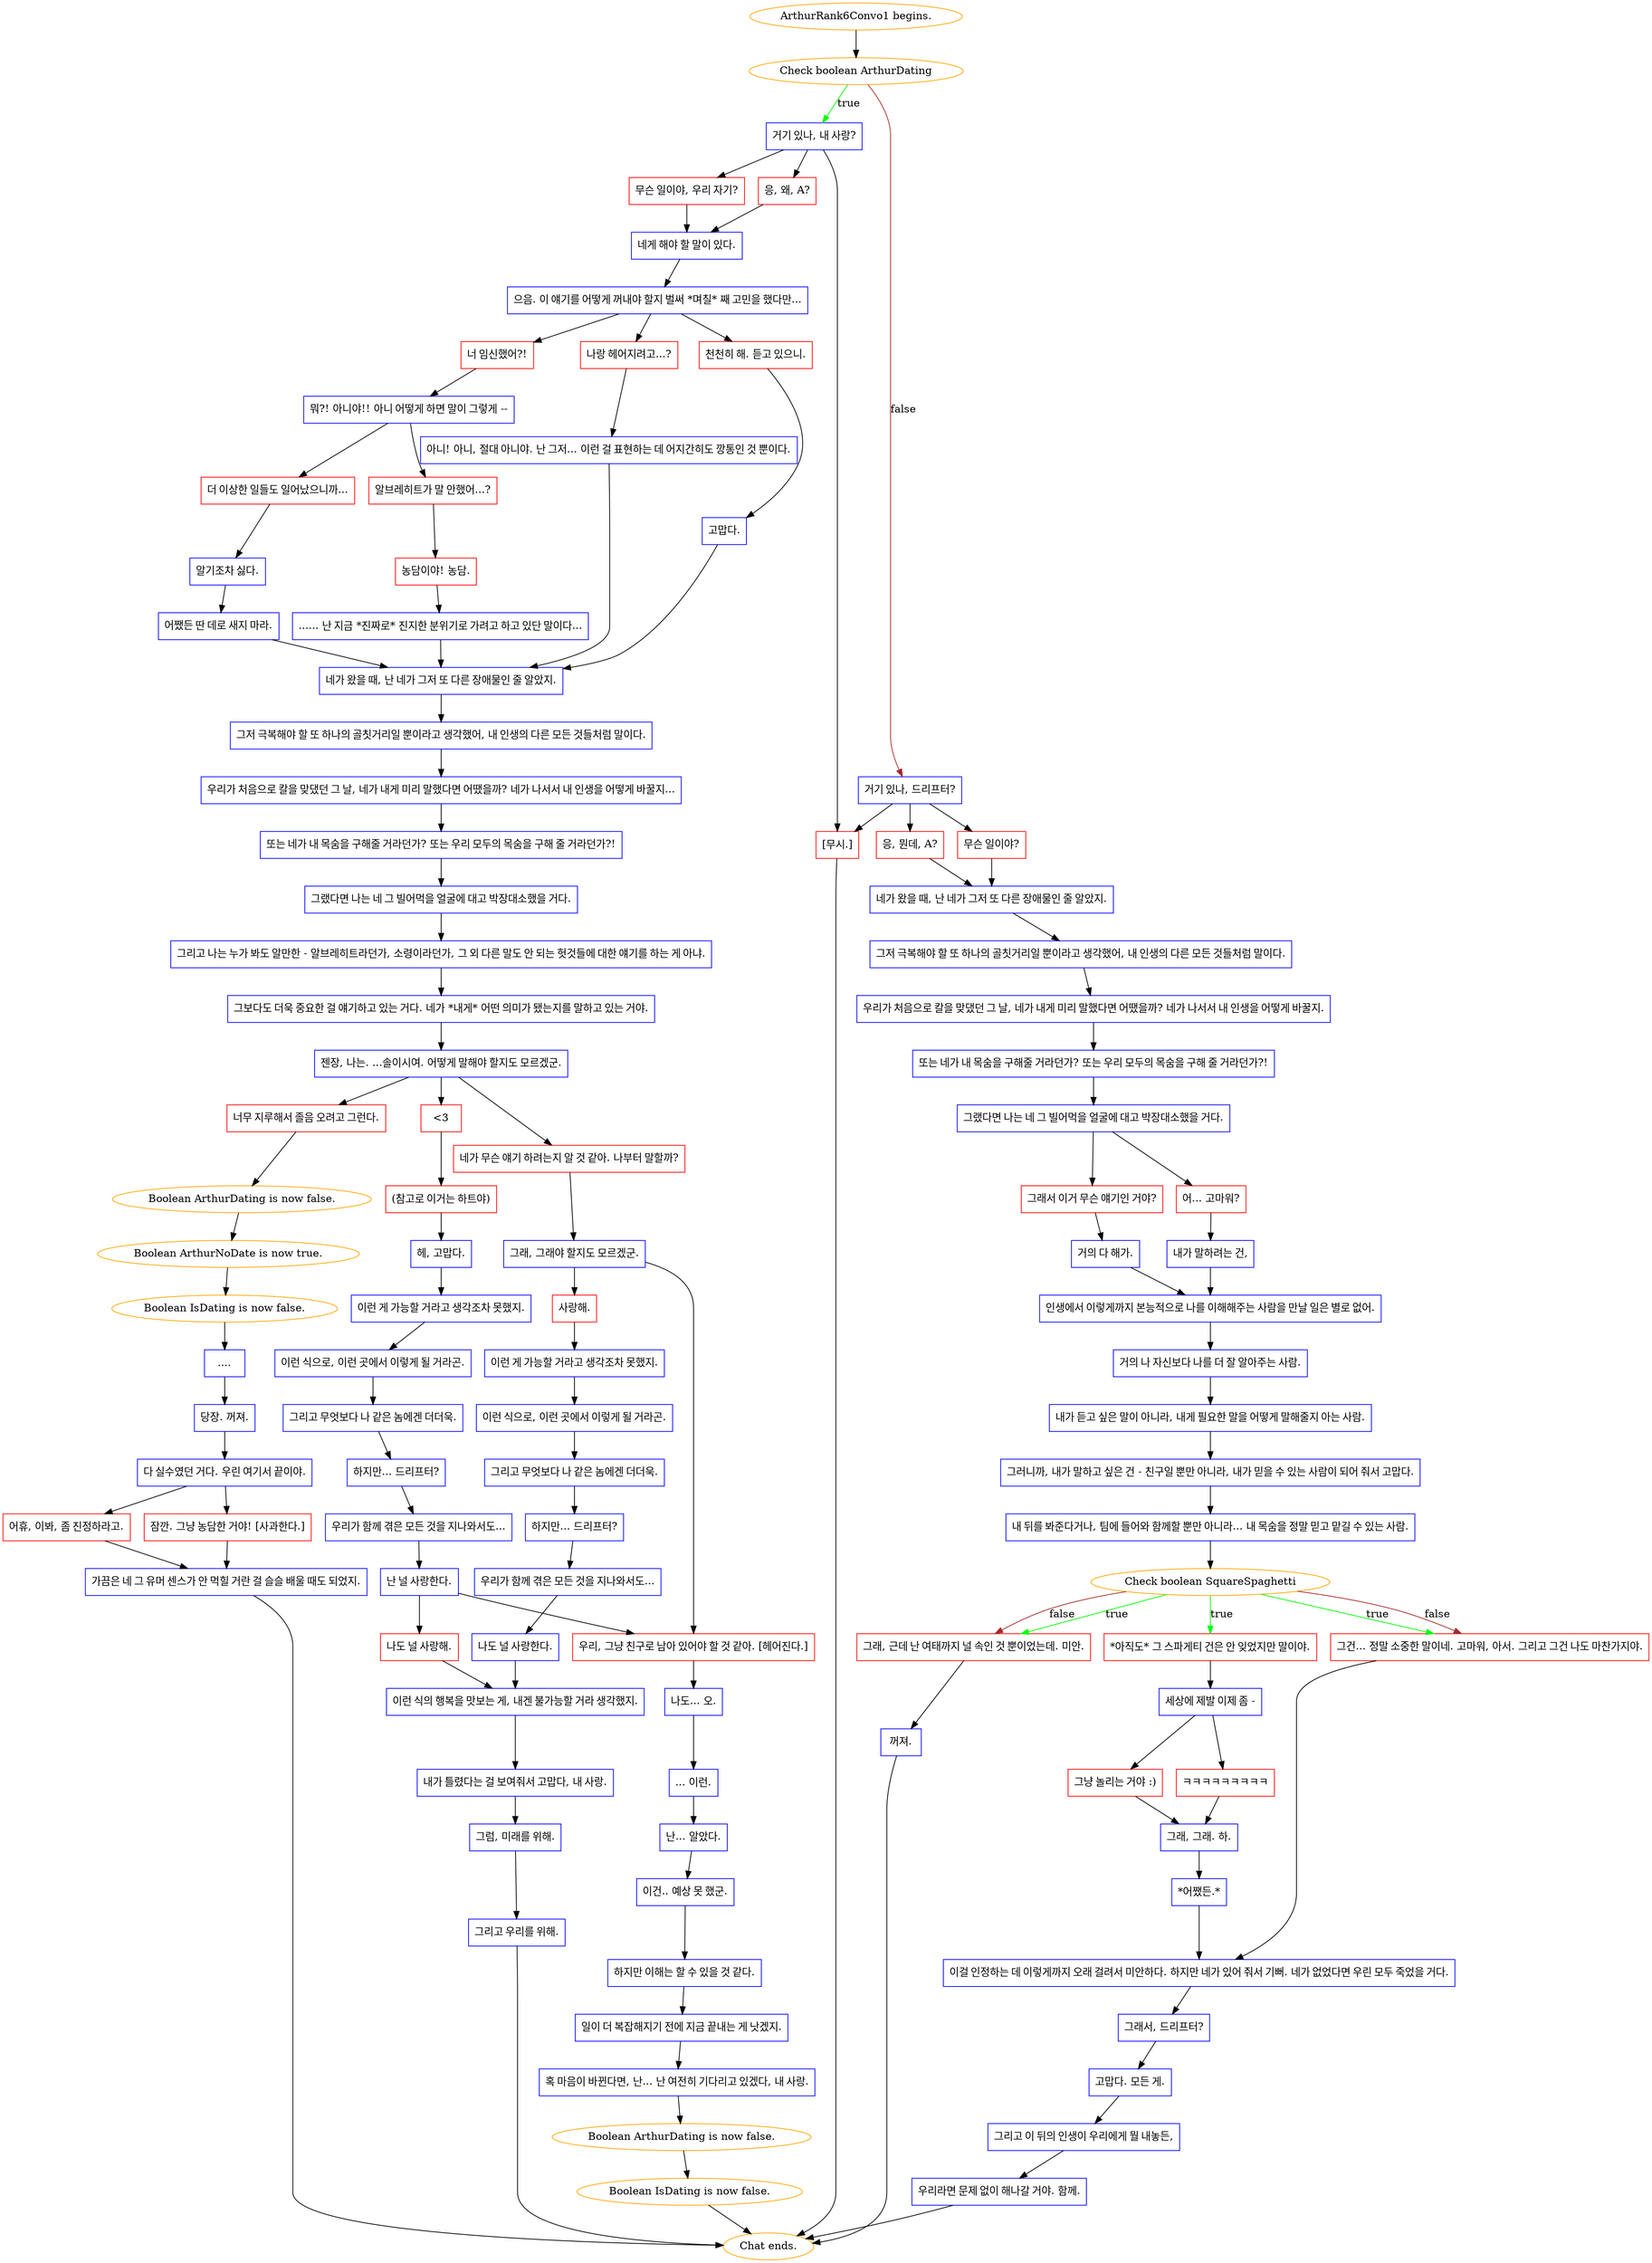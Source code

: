 digraph {
	"ArthurRank6Convo1 begins." [color=orange];
		"ArthurRank6Convo1 begins." -> j9397336;
	j9397336 [label="Check boolean ArthurDating",color=orange];
		j9397336 -> j2482434938 [label=true,color=green];
		j9397336 -> j1142688739 [label=false,color=brown];
	j2482434938 [label="거기 있나, 내 사랑?",shape=box,color=blue];
		j2482434938 -> j2644241859;
		j2482434938 -> j984991533;
		j2482434938 -> j1158370802;
	j1142688739 [label="거기 있나, 드리프터?",shape=box,color=blue];
		j1142688739 -> j2096770400;
		j1142688739 -> j1960758108;
		j1142688739 -> j1158370802;
	j2644241859 [label="응, 왜, A?",shape=box,color=red];
		j2644241859 -> j1886079039;
	j984991533 [label="무슨 일이야, 우리 자기?",shape=box,color=red];
		j984991533 -> j1886079039;
	j1158370802 [label="[무시.]",shape=box,color=red];
		j1158370802 -> "Chat ends.";
	j2096770400 [label="무슨 일이야?",shape=box,color=red];
		j2096770400 -> j696448685;
	j1960758108 [label="응, 뭔데, A?",shape=box,color=red];
		j1960758108 -> j696448685;
	j1886079039 [label="네게 해야 할 말이 있다.",shape=box,color=blue];
		j1886079039 -> j2671559535;
	"Chat ends." [color=orange];
	j696448685 [label="네가 왔을 때, 난 네가 그저 또 다른 장애물인 줄 알았지.",shape=box,color=blue];
		j696448685 -> j3071507375;
	j2671559535 [label="으음. 이 얘기를 어떻게 꺼내야 할지 벌써 *며칠* 째 고민을 했다만...",shape=box,color=blue];
		j2671559535 -> j3620035929;
		j2671559535 -> j192133726;
		j2671559535 -> j3111344795;
	j3071507375 [label="그저 극복해야 할 또 하나의 골칫거리일 뿐이라고 생각했어, 내 인생의 다른 모든 것들처럼 말이다.",shape=box,color=blue];
		j3071507375 -> j1414015048;
	j3620035929 [label="너 임신했어?!",shape=box,color=red];
		j3620035929 -> j451099224;
	j192133726 [label="나랑 헤어지려고...?",shape=box,color=red];
		j192133726 -> j2500346697;
	j3111344795 [label="천천히 해. 듣고 있으니.",shape=box,color=red];
		j3111344795 -> j1057138082;
	j1414015048 [label="우리가 처음으로 칼을 맞댔던 그 날, 네가 내게 미리 말했다면 어땠을까? 네가 나서서 내 인생을 어떻게 바꿀지.",shape=box,color=blue];
		j1414015048 -> j1564281754;
	j451099224 [label="뭐?! 아니야!! 아니 어떻게 하면 말이 그렇게 --",shape=box,color=blue];
		j451099224 -> j2133116763;
		j451099224 -> j1436273196;
	j2500346697 [label="아니! 아니, 절대 아니야. 난 그저... 이런 걸 표현하는 데 어지간히도 깡통인 것 뿐이다.",shape=box,color=blue];
		j2500346697 -> j2206774604;
	j1057138082 [label="고맙다.",shape=box,color=blue];
		j1057138082 -> j2206774604;
	j1564281754 [label="또는 네가 내 목숨을 구해줄 거라던가? 또는 우리 모두의 목숨을 구해 줄 거라던가?!",shape=box,color=blue];
		j1564281754 -> j1811865694;
	j2133116763 [label="더 이상한 일들도 일어났으니까...",shape=box,color=red];
		j2133116763 -> j1812781860;
	j1436273196 [label="알브레히트가 말 안했어...?",shape=box,color=red];
		j1436273196 -> j2871426309;
	j2206774604 [label="네가 왔을 때, 난 네가 그저 또 다른 장애물인 줄 알았지.",shape=box,color=blue];
		j2206774604 -> j3823099938;
	j1811865694 [label="그랬다면 나는 네 그 빌어먹을 얼굴에 대고 박장대소했을 거다.",shape=box,color=blue];
		j1811865694 -> j3005848408;
		j1811865694 -> j2855961432;
	j1812781860 [label="알기조차 싫다.",shape=box,color=blue];
		j1812781860 -> j2931230837;
	j2871426309 [label="농담이야! 농담.",shape=box,color=red];
		j2871426309 -> j1574083774;
	j3823099938 [label="그저 극복해야 할 또 하나의 골칫거리일 뿐이라고 생각했어, 내 인생의 다른 모든 것들처럼 말이다.",shape=box,color=blue];
		j3823099938 -> j391491127;
	j3005848408 [label="어... 고마워?",shape=box,color=red];
		j3005848408 -> j3951424827;
	j2855961432 [label="그래서 이거 무슨 얘기인 거야?",shape=box,color=red];
		j2855961432 -> j2897608968;
	j2931230837 [label="어쨌든 딴 데로 새지 마라.",shape=box,color=blue];
		j2931230837 -> j2206774604;
	j1574083774 [label="...... 난 지금 *진짜로* 진지한 분위기로 가려고 하고 있단 말이다...",shape=box,color=blue];
		j1574083774 -> j2206774604;
	j391491127 [label="우리가 처음으로 칼을 맞댔던 그 날, 네가 내게 미리 말했다면 어땠을까? 네가 나서서 내 인생을 어떻게 바꿀지...",shape=box,color=blue];
		j391491127 -> j91021033;
	j3951424827 [label="내가 말하려는 건,",shape=box,color=blue];
		j3951424827 -> j1107246024;
	j2897608968 [label="거의 다 해가.",shape=box,color=blue];
		j2897608968 -> j1107246024;
	j91021033 [label="또는 네가 내 목숨을 구해줄 거라던가? 또는 우리 모두의 목숨을 구해 줄 거라던가?!",shape=box,color=blue];
		j91021033 -> j3248711633;
	j1107246024 [label="인생에서 이렇게까지 본능적으로 나를 이해해주는 사람을 만날 일은 별로 없어.",shape=box,color=blue];
		j1107246024 -> j2839852516;
	j3248711633 [label="그랬다면 나는 네 그 빌어먹을 얼굴에 대고 박장대소했을 거다.",shape=box,color=blue];
		j3248711633 -> j3003277039;
	j2839852516 [label="거의 나 자신보다 나를 더 잘 알아주는 사람.",shape=box,color=blue];
		j2839852516 -> j1953934001;
	j3003277039 [label="그리고 나는 누가 봐도 알만한 - 알브레히트라던가, 소령이라던가, 그 외 다른 말도 안 되는 헛것들에 대한 얘기를 하는 게 아냐.",shape=box,color=blue];
		j3003277039 -> j262475006;
	j1953934001 [label="내가 듣고 싶은 말이 아니라, 내게 필요한 말을 어떻게 말해줄지 아는 사람.",shape=box,color=blue];
		j1953934001 -> j3578404703;
	j262475006 [label="그보다도 더욱 중요한 걸 얘기하고 있는 거다. 네가 *내게* 어떤 의미가 됐는지를 말하고 있는 거야.",shape=box,color=blue];
		j262475006 -> j3085787424;
	j3578404703 [label="그러니까, 내가 말하고 싶은 건 - 친구일 뿐만 아니라, 내가 믿을 수 있는 사람이 되어 줘서 고맙다.",shape=box,color=blue];
		j3578404703 -> j2603108947;
	j3085787424 [label="젠장, 나는. ...솔이시여. 어떻게 말해야 할지도 모르겠군.",shape=box,color=blue];
		j3085787424 -> j2933276661;
		j3085787424 -> j1433942208;
		j3085787424 -> j1600938342;
	j2603108947 [label="내 뒤를 봐준다거나, 팀에 들어와 함께할 뿐만 아니라... 내 목숨을 정말 믿고 맡길 수 있는 사람.",shape=box,color=blue];
		j2603108947 -> j2910686797;
	j2933276661 [label="네가 무슨 얘기 하려는지 알 것 같아. 나부터 말할까?",shape=box,color=red];
		j2933276661 -> j746129127;
	j1433942208 [label="<3",shape=box,color=red];
		j1433942208 -> j2289879469;
	j1600938342 [label="너무 지루해서 졸음 오려고 그런다.",shape=box,color=red];
		j1600938342 -> j2971008492;
	j2910686797 [label="Check boolean SquareSpaghetti",color=orange];
		j2910686797 -> j3026662400 [label=true,color=green];
		j2910686797 -> j2069706937 [label=true,color=green];
		j2910686797 -> j1891776479 [label=true,color=green];
		j2910686797 -> j2069706937 [label=false,color=brown];
		j2910686797 -> j1891776479 [label=false,color=brown];
	j746129127 [label="그래, 그래야 할지도 모르겠군.",shape=box,color=blue];
		j746129127 -> j4175394224;
		j746129127 -> j3945678033;
	j2289879469 [label="(참고로 이거는 하트야)",shape=box,color=red];
		j2289879469 -> j4213204529;
	j2971008492 [label="Boolean ArthurDating is now false.",color=orange];
		j2971008492 -> j77726077;
	j3026662400 [label="*아직도* 그 스파게티 건은 안 잊었지만 말이야.",shape=box,color=red];
		j3026662400 -> j499518815;
	j2069706937 [label="그건... 정말 소중한 말이네. 고마워, 아서. 그리고 그건 나도 마찬가지야.",shape=box,color=red];
		j2069706937 -> j917944769;
	j1891776479 [label="그래, 근데 난 여태까지 널 속인 것 뿐이었는데. 미안.",shape=box,color=red];
		j1891776479 -> j611292585;
	j4175394224 [label="사랑해.",shape=box,color=red];
		j4175394224 -> j3453384572;
	j3945678033 [label="우리, 그냥 친구로 남아 있어야 할 것 같아. [헤어진다.]",shape=box,color=red];
		j3945678033 -> j3076224480;
	j4213204529 [label="헤, 고맙다.",shape=box,color=blue];
		j4213204529 -> j758015674;
	j77726077 [label="Boolean ArthurNoDate is now true.",color=orange];
		j77726077 -> j273163861;
	j499518815 [label="세상에 제발 이제 좀 -",shape=box,color=blue];
		j499518815 -> j3804251672;
		j499518815 -> j495595971;
	j917944769 [label="이걸 인정하는 데 이렇게까지 오래 걸려서 미안하다. 하지만 네가 있어 줘서 기뻐. 네가 없었다면 우린 모두 죽었을 거다.",shape=box,color=blue];
		j917944769 -> j309277996;
	j611292585 [label="꺼져.",shape=box,color=blue];
		j611292585 -> "Chat ends.";
	j3453384572 [label="이런 게 가능할 거라고 생각조차 못했지.",shape=box,color=blue];
		j3453384572 -> j4076551743;
	j3076224480 [label="나도... 오.",shape=box,color=blue];
		j3076224480 -> j3301378872;
	j758015674 [label="이런 게 가능할 거라고 생각조차 못했지.",shape=box,color=blue];
		j758015674 -> j338136541;
	j273163861 [label="Boolean IsDating is now false.",color=orange];
		j273163861 -> j1870476741;
	j3804251672 [label="ㅋㅋㅋㅋㅋㅋㅋㅋㅋ",shape=box,color=red];
		j3804251672 -> j3767963098;
	j495595971 [label="그냥 놀리는 거야 :)",shape=box,color=red];
		j495595971 -> j3767963098;
	j309277996 [label="그래서, 드리프터?",shape=box,color=blue];
		j309277996 -> j555662271;
	j4076551743 [label="이런 식으로, 이런 곳에서 이렇게 될 거라곤.",shape=box,color=blue];
		j4076551743 -> j430040694;
	j3301378872 [label="... 이런.",shape=box,color=blue];
		j3301378872 -> j1824086;
	j338136541 [label="이런 식으로, 이런 곳에서 이렇게 될 거라곤.",shape=box,color=blue];
		j338136541 -> j401896175;
	j1870476741 [label="....",shape=box,color=blue];
		j1870476741 -> j3711294090;
	j3767963098 [label="그래, 그래. 하.",shape=box,color=blue];
		j3767963098 -> j974601812;
	j555662271 [label="고맙다. 모든 게.",shape=box,color=blue];
		j555662271 -> j12088533;
	j430040694 [label="그리고 무엇보다 나 같은 놈에겐 더더욱.",shape=box,color=blue];
		j430040694 -> j3368842118;
	j1824086 [label="난... 알았다.",shape=box,color=blue];
		j1824086 -> j4006563422;
	j401896175 [label="그리고 무엇보다 나 같은 놈에겐 더더욱.",shape=box,color=blue];
		j401896175 -> j3473700797;
	j3711294090 [label="당장. 꺼져.",shape=box,color=blue];
		j3711294090 -> j11966324;
	j974601812 [label="*어쨌든.*",shape=box,color=blue];
		j974601812 -> j917944769;
	j12088533 [label="그리고 이 뒤의 인생이 우리에게 뭘 내놓든,",shape=box,color=blue];
		j12088533 -> j3565972099;
	j3368842118 [label="하지만... 드리프터?",shape=box,color=blue];
		j3368842118 -> j2072887558;
	j4006563422 [label="이건.. 예상 못 했군.",shape=box,color=blue];
		j4006563422 -> j4166683428;
	j3473700797 [label="하지만... 드리프터?",shape=box,color=blue];
		j3473700797 -> j362841514;
	j11966324 [label="다 실수였던 거다. 우린 여기서 끝이야.",shape=box,color=blue];
		j11966324 -> j3374536838;
		j11966324 -> j1603476368;
	j3565972099 [label="우리라면 문제 없이 해나갈 거야. 함께.",shape=box,color=blue];
		j3565972099 -> "Chat ends.";
	j2072887558 [label="우리가 함께 겪은 모든 것을 지나와서도...",shape=box,color=blue];
		j2072887558 -> j1405957088;
	j4166683428 [label="하지만 이해는 할 수 있을 것 같다.",shape=box,color=blue];
		j4166683428 -> j1734373102;
	j362841514 [label="우리가 함께 겪은 모든 것을 지나와서도...",shape=box,color=blue];
		j362841514 -> j3549773477;
	j3374536838 [label="잠깐. 그냥 농담한 거야! [사과한다.]",shape=box,color=red];
		j3374536838 -> j2425763936;
	j1603476368 [label="어휴, 이봐, 좀 진정하라고.",shape=box,color=red];
		j1603476368 -> j2425763936;
	j1405957088 [label="나도 널 사랑한다.",shape=box,color=blue];
		j1405957088 -> j822262568;
	j1734373102 [label="일이 더 복잡해지기 전에 지금 끝내는 게 낫겠지.",shape=box,color=blue];
		j1734373102 -> j1168298588;
	j3549773477 [label="난 널 사랑한다.",shape=box,color=blue];
		j3549773477 -> j3434398409;
		j3549773477 -> j3945678033;
	j2425763936 [label="가끔은 네 그 유머 센스가 안 먹힐 거란 걸 슬슬 배울 때도 되었지.",shape=box,color=blue];
		j2425763936 -> "Chat ends.";
	j822262568 [label="이런 식의 행복을 맛보는 게, 내겐 불가능할 거라 생각했지.",shape=box,color=blue];
		j822262568 -> j3803098439;
	j1168298588 [label="혹 마음이 바뀐다면, 난... 난 여전히 기다리고 있겠다, 내 사랑.",shape=box,color=blue];
		j1168298588 -> j2178789389;
	j3434398409 [label="나도 널 사랑해.",shape=box,color=red];
		j3434398409 -> j822262568;
	j3803098439 [label="내가 틀렸다는 걸 보여줘서 고맙다, 내 사랑.",shape=box,color=blue];
		j3803098439 -> j2030624236;
	j2178789389 [label="Boolean ArthurDating is now false.",color=orange];
		j2178789389 -> j178902881;
	j2030624236 [label="그럼, 미래를 위해.",shape=box,color=blue];
		j2030624236 -> j1520152584;
	j178902881 [label="Boolean IsDating is now false.",color=orange];
		j178902881 -> "Chat ends.";
	j1520152584 [label="그리고 우리를 위해.",shape=box,color=blue];
		j1520152584 -> "Chat ends.";
}